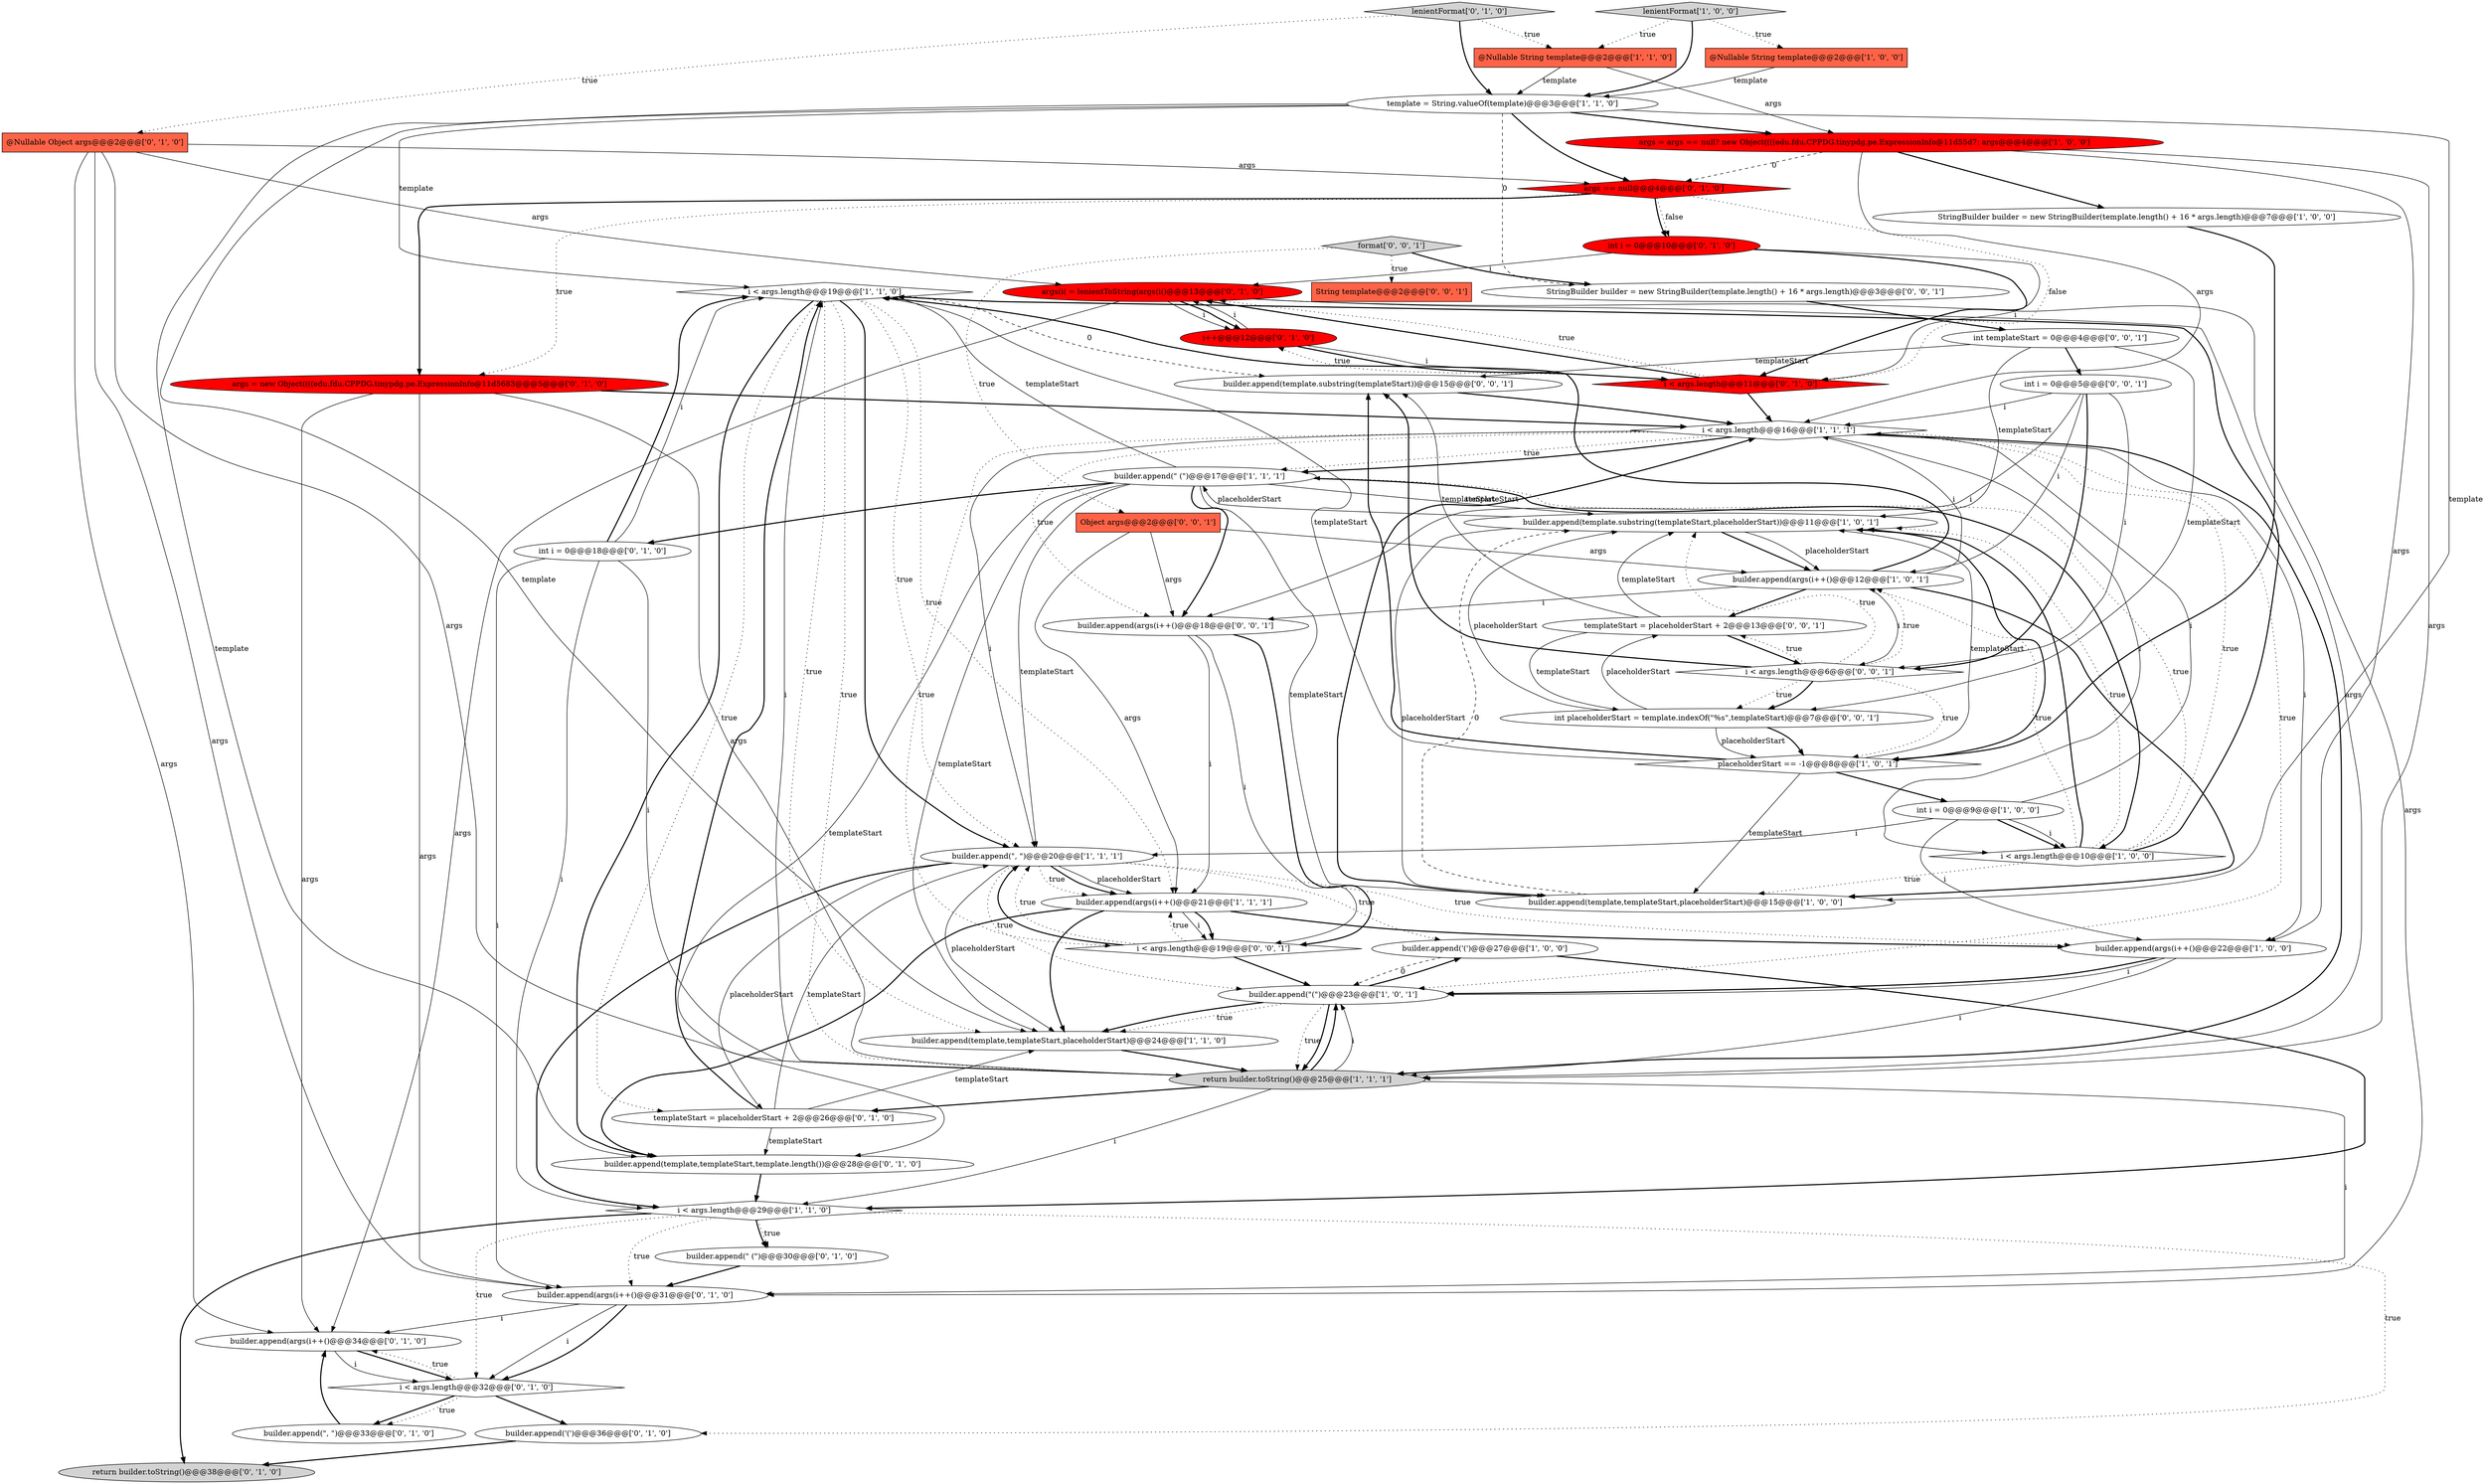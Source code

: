 digraph {
2 [style = filled, label = "i < args.length@@@19@@@['1', '1', '0']", fillcolor = white, shape = diamond image = "AAA0AAABBB1BBB"];
24 [style = filled, label = "int i = 0@@@18@@@['0', '1', '0']", fillcolor = white, shape = ellipse image = "AAA0AAABBB2BBB"];
33 [style = filled, label = "int i = 0@@@10@@@['0', '1', '0']", fillcolor = red, shape = ellipse image = "AAA1AAABBB2BBB"];
1 [style = filled, label = "builder.append(template,templateStart,placeholderStart)@@@15@@@['1', '0', '0']", fillcolor = white, shape = ellipse image = "AAA0AAABBB1BBB"];
27 [style = filled, label = "args = new Object((((edu.fdu.CPPDG.tinypdg.pe.ExpressionInfo@11d5683@@@5@@@['0', '1', '0']", fillcolor = red, shape = ellipse image = "AAA1AAABBB2BBB"];
23 [style = filled, label = "i++@@@12@@@['0', '1', '0']", fillcolor = red, shape = ellipse image = "AAA1AAABBB2BBB"];
13 [style = filled, label = "builder.append('(')@@@27@@@['1', '0', '0']", fillcolor = white, shape = ellipse image = "AAA0AAABBB1BBB"];
8 [style = filled, label = "builder.append(\", \")@@@20@@@['1', '1', '1']", fillcolor = white, shape = ellipse image = "AAA0AAABBB1BBB"];
46 [style = filled, label = "builder.append(args(i++()@@@18@@@['0', '0', '1']", fillcolor = white, shape = ellipse image = "AAA0AAABBB3BBB"];
30 [style = filled, label = "builder.append(\", \")@@@33@@@['0', '1', '0']", fillcolor = white, shape = ellipse image = "AAA0AAABBB2BBB"];
40 [style = filled, label = "builder.append(\" (\")@@@30@@@['0', '1', '0']", fillcolor = white, shape = ellipse image = "AAA0AAABBB2BBB"];
43 [style = filled, label = "i < args.length@@@6@@@['0', '0', '1']", fillcolor = white, shape = diamond image = "AAA0AAABBB3BBB"];
51 [style = filled, label = "i < args.length@@@19@@@['0', '0', '1']", fillcolor = white, shape = diamond image = "AAA0AAABBB3BBB"];
11 [style = filled, label = "@Nullable String template@@@2@@@['1', '0', '0']", fillcolor = tomato, shape = box image = "AAA0AAABBB1BBB"];
47 [style = filled, label = "String template@@@2@@@['0', '0', '1']", fillcolor = tomato, shape = box image = "AAA0AAABBB3BBB"];
6 [style = filled, label = "builder.append(\" (\")@@@17@@@['1', '1', '1']", fillcolor = white, shape = ellipse image = "AAA0AAABBB1BBB"];
7 [style = filled, label = "return builder.toString()@@@25@@@['1', '1', '1']", fillcolor = lightgray, shape = ellipse image = "AAA0AAABBB1BBB"];
18 [style = filled, label = "builder.append(template,templateStart,placeholderStart)@@@24@@@['1', '1', '0']", fillcolor = white, shape = ellipse image = "AAA0AAABBB1BBB"];
20 [style = filled, label = "builder.append(args(i++()@@@12@@@['1', '0', '1']", fillcolor = white, shape = ellipse image = "AAA0AAABBB1BBB"];
41 [style = filled, label = "format['0', '0', '1']", fillcolor = lightgray, shape = diamond image = "AAA0AAABBB3BBB"];
10 [style = filled, label = "args = args == null? new Object((((edu.fdu.CPPDG.tinypdg.pe.ExpressionInfo@11d55d7: args@@@4@@@['1', '0', '0']", fillcolor = red, shape = ellipse image = "AAA1AAABBB1BBB"];
21 [style = filled, label = "i < args.length@@@10@@@['1', '0', '0']", fillcolor = white, shape = diamond image = "AAA0AAABBB1BBB"];
34 [style = filled, label = "args(i( = lenientToString(args(i()@@@13@@@['0', '1', '0']", fillcolor = red, shape = ellipse image = "AAA1AAABBB2BBB"];
22 [style = filled, label = "builder.append(args(i++()@@@22@@@['1', '0', '0']", fillcolor = white, shape = ellipse image = "AAA0AAABBB1BBB"];
3 [style = filled, label = "lenientFormat['1', '0', '0']", fillcolor = lightgray, shape = diamond image = "AAA0AAABBB1BBB"];
50 [style = filled, label = "int i = 0@@@5@@@['0', '0', '1']", fillcolor = white, shape = ellipse image = "AAA0AAABBB3BBB"];
39 [style = filled, label = "i < args.length@@@11@@@['0', '1', '0']", fillcolor = red, shape = diamond image = "AAA1AAABBB2BBB"];
17 [style = filled, label = "i < args.length@@@29@@@['1', '1', '0']", fillcolor = white, shape = diamond image = "AAA0AAABBB1BBB"];
4 [style = filled, label = "int i = 0@@@9@@@['1', '0', '0']", fillcolor = white, shape = ellipse image = "AAA0AAABBB1BBB"];
9 [style = filled, label = "builder.append(args(i++()@@@21@@@['1', '1', '1']", fillcolor = white, shape = ellipse image = "AAA0AAABBB1BBB"];
35 [style = filled, label = "builder.append(args(i++()@@@31@@@['0', '1', '0']", fillcolor = white, shape = ellipse image = "AAA0AAABBB2BBB"];
52 [style = filled, label = "int templateStart = 0@@@4@@@['0', '0', '1']", fillcolor = white, shape = ellipse image = "AAA0AAABBB3BBB"];
5 [style = filled, label = "i < args.length@@@16@@@['1', '1', '1']", fillcolor = white, shape = diamond image = "AAA0AAABBB1BBB"];
32 [style = filled, label = "builder.append(args(i++()@@@34@@@['0', '1', '0']", fillcolor = white, shape = ellipse image = "AAA0AAABBB2BBB"];
37 [style = filled, label = "builder.append(template,templateStart,template.length())@@@28@@@['0', '1', '0']", fillcolor = white, shape = ellipse image = "AAA0AAABBB2BBB"];
44 [style = filled, label = "builder.append(template.substring(templateStart))@@@15@@@['0', '0', '1']", fillcolor = white, shape = ellipse image = "AAA0AAABBB3BBB"];
42 [style = filled, label = "Object args@@@2@@@['0', '0', '1']", fillcolor = tomato, shape = box image = "AAA0AAABBB3BBB"];
12 [style = filled, label = "StringBuilder builder = new StringBuilder(template.length() + 16 * args.length)@@@7@@@['1', '0', '0']", fillcolor = white, shape = ellipse image = "AAA0AAABBB1BBB"];
16 [style = filled, label = "builder.append(template.substring(templateStart,placeholderStart))@@@11@@@['1', '0', '1']", fillcolor = white, shape = ellipse image = "AAA0AAABBB1BBB"];
49 [style = filled, label = "int placeholderStart = template.indexOf(\"%s\",templateStart)@@@7@@@['0', '0', '1']", fillcolor = white, shape = ellipse image = "AAA0AAABBB3BBB"];
26 [style = filled, label = "builder.append('(')@@@36@@@['0', '1', '0']", fillcolor = white, shape = ellipse image = "AAA0AAABBB2BBB"];
19 [style = filled, label = "template = String.valueOf(template)@@@3@@@['1', '1', '0']", fillcolor = white, shape = ellipse image = "AAA0AAABBB1BBB"];
45 [style = filled, label = "StringBuilder builder = new StringBuilder(template.length() + 16 * args.length)@@@3@@@['0', '0', '1']", fillcolor = white, shape = ellipse image = "AAA0AAABBB3BBB"];
48 [style = filled, label = "templateStart = placeholderStart + 2@@@13@@@['0', '0', '1']", fillcolor = white, shape = ellipse image = "AAA0AAABBB3BBB"];
36 [style = filled, label = "i < args.length@@@32@@@['0', '1', '0']", fillcolor = white, shape = diamond image = "AAA0AAABBB2BBB"];
31 [style = filled, label = "args == null@@@4@@@['0', '1', '0']", fillcolor = red, shape = diamond image = "AAA1AAABBB2BBB"];
15 [style = filled, label = "builder.append(\"(\")@@@23@@@['1', '0', '1']", fillcolor = white, shape = ellipse image = "AAA0AAABBB1BBB"];
25 [style = filled, label = "@Nullable Object args@@@2@@@['0', '1', '0']", fillcolor = tomato, shape = box image = "AAA0AAABBB2BBB"];
38 [style = filled, label = "lenientFormat['0', '1', '0']", fillcolor = lightgray, shape = diamond image = "AAA0AAABBB2BBB"];
14 [style = filled, label = "@Nullable String template@@@2@@@['1', '1', '0']", fillcolor = tomato, shape = box image = "AAA0AAABBB1BBB"];
29 [style = filled, label = "templateStart = placeholderStart + 2@@@26@@@['0', '1', '0']", fillcolor = white, shape = ellipse image = "AAA0AAABBB2BBB"];
28 [style = filled, label = "return builder.toString()@@@38@@@['0', '1', '0']", fillcolor = lightgray, shape = ellipse image = "AAA0AAABBB2BBB"];
0 [style = filled, label = "placeholderStart == -1@@@8@@@['1', '0', '1']", fillcolor = white, shape = diamond image = "AAA0AAABBB1BBB"];
34->23 [style = solid, label="i"];
6->8 [style = solid, label="templateStart"];
1->5 [style = bold, label=""];
33->39 [style = solid, label="i"];
22->15 [style = bold, label=""];
29->18 [style = solid, label="templateStart"];
8->18 [style = solid, label="placeholderStart"];
32->36 [style = solid, label="i"];
38->14 [style = dotted, label="true"];
33->34 [style = solid, label="i"];
10->7 [style = solid, label="args"];
25->35 [style = solid, label="args"];
8->29 [style = solid, label="placeholderStart"];
20->46 [style = solid, label="i"];
48->44 [style = solid, label="templateStart"];
17->35 [style = dotted, label="true"];
42->20 [style = solid, label="args"];
7->15 [style = solid, label="i"];
49->0 [style = bold, label=""];
15->7 [style = dotted, label="true"];
2->18 [style = dotted, label="true"];
35->36 [style = solid, label="i"];
13->15 [style = dashed, label="0"];
9->37 [style = bold, label=""];
8->9 [style = solid, label="placeholderStart"];
21->2 [style = bold, label=""];
46->51 [style = bold, label=""];
7->17 [style = solid, label="i"];
13->17 [style = bold, label=""];
29->2 [style = bold, label=""];
3->19 [style = bold, label=""];
48->43 [style = bold, label=""];
25->34 [style = solid, label="args"];
6->18 [style = solid, label="templateStart"];
10->12 [style = bold, label=""];
20->48 [style = bold, label=""];
31->27 [style = dotted, label="true"];
11->19 [style = solid, label="template"];
35->32 [style = solid, label="i"];
8->22 [style = dotted, label="true"];
52->16 [style = solid, label="templateStart"];
21->16 [style = bold, label=""];
22->15 [style = solid, label="i"];
10->5 [style = solid, label="args"];
41->45 [style = bold, label=""];
50->43 [style = solid, label="i"];
41->42 [style = dotted, label="true"];
26->28 [style = bold, label=""];
27->5 [style = bold, label=""];
6->46 [style = bold, label=""];
6->2 [style = solid, label="templateStart"];
43->44 [style = bold, label=""];
2->8 [style = dotted, label="true"];
23->34 [style = solid, label="i"];
7->29 [style = bold, label=""];
21->5 [style = dotted, label="true"];
17->26 [style = dotted, label="true"];
15->13 [style = bold, label=""];
14->19 [style = solid, label="template"];
50->43 [style = bold, label=""];
9->51 [style = bold, label=""];
21->20 [style = dotted, label="true"];
2->29 [style = dotted, label="true"];
19->1 [style = solid, label="template"];
39->34 [style = bold, label=""];
9->51 [style = solid, label="i"];
48->49 [style = solid, label="templateStart"];
15->18 [style = dotted, label="true"];
4->21 [style = bold, label=""];
5->6 [style = dotted, label="true"];
10->31 [style = dashed, label="0"];
16->6 [style = solid, label="placeholderStart"];
29->37 [style = solid, label="templateStart"];
19->45 [style = dashed, label="0"];
10->22 [style = solid, label="args"];
4->8 [style = solid, label="i"];
25->7 [style = solid, label="args"];
19->37 [style = solid, label="template"];
8->17 [style = bold, label=""];
25->32 [style = solid, label="args"];
36->30 [style = bold, label=""];
0->16 [style = solid, label="templateStart"];
5->6 [style = bold, label=""];
31->27 [style = bold, label=""];
6->1 [style = solid, label="templateStart"];
43->0 [style = dotted, label="true"];
31->33 [style = bold, label=""];
34->32 [style = solid, label="args"];
4->21 [style = solid, label="i"];
25->31 [style = solid, label="args"];
49->48 [style = solid, label="placeholderStart"];
32->36 [style = bold, label=""];
5->7 [style = bold, label=""];
43->49 [style = dotted, label="true"];
0->44 [style = bold, label=""];
21->16 [style = dotted, label="true"];
18->7 [style = bold, label=""];
16->20 [style = bold, label=""];
45->52 [style = bold, label=""];
52->44 [style = solid, label="templateStart"];
39->34 [style = dotted, label="true"];
24->17 [style = solid, label="i"];
21->6 [style = dotted, label="true"];
5->8 [style = solid, label="i"];
9->22 [style = bold, label=""];
0->16 [style = bold, label=""];
40->35 [style = bold, label=""];
19->2 [style = solid, label="template"];
16->20 [style = solid, label="placeholderStart"];
7->2 [style = solid, label="i"];
39->5 [style = bold, label=""];
6->21 [style = bold, label=""];
50->20 [style = solid, label="i"];
17->40 [style = bold, label=""];
8->15 [style = dotted, label="true"];
43->16 [style = dotted, label="true"];
19->10 [style = bold, label=""];
6->24 [style = bold, label=""];
30->32 [style = bold, label=""];
36->32 [style = dotted, label="true"];
38->25 [style = dotted, label="true"];
51->9 [style = dotted, label="true"];
20->43 [style = solid, label="i"];
20->1 [style = bold, label=""];
4->5 [style = solid, label="i"];
19->18 [style = solid, label="template"];
5->15 [style = dotted, label="true"];
27->7 [style = solid, label="args"];
38->19 [style = bold, label=""];
3->14 [style = dotted, label="true"];
39->23 [style = dotted, label="true"];
27->32 [style = solid, label="args"];
9->18 [style = bold, label=""];
2->9 [style = dotted, label="true"];
43->48 [style = dotted, label="true"];
5->46 [style = dotted, label="true"];
41->47 [style = dotted, label="true"];
23->39 [style = bold, label=""];
7->15 [style = bold, label=""];
52->50 [style = bold, label=""];
34->23 [style = bold, label=""];
49->0 [style = solid, label="placeholderStart"];
8->13 [style = dotted, label="true"];
2->44 [style = dashed, label="0"];
8->9 [style = dotted, label="true"];
17->36 [style = dotted, label="true"];
42->9 [style = solid, label="args"];
42->46 [style = solid, label="args"];
51->8 [style = bold, label=""];
23->39 [style = solid, label="i"];
44->5 [style = bold, label=""];
50->46 [style = solid, label="i"];
36->30 [style = dotted, label="true"];
34->35 [style = solid, label="args"];
50->5 [style = solid, label="i"];
4->22 [style = solid, label="i"];
5->51 [style = dotted, label="true"];
3->11 [style = dotted, label="true"];
20->5 [style = solid, label="i"];
6->37 [style = solid, label="templateStart"];
15->7 [style = bold, label=""];
24->2 [style = bold, label=""];
21->1 [style = dotted, label="true"];
16->1 [style = solid, label="placeholderStart"];
19->31 [style = bold, label=""];
24->7 [style = solid, label="i"];
24->2 [style = solid, label="i"];
37->17 [style = bold, label=""];
49->16 [style = solid, label="placeholderStart"];
0->2 [style = solid, label="templateStart"];
5->21 [style = solid, label="i"];
34->7 [style = solid, label="args"];
36->26 [style = bold, label=""];
14->10 [style = solid, label="args"];
31->39 [style = dotted, label="false"];
17->40 [style = dotted, label="true"];
12->0 [style = bold, label=""];
15->18 [style = bold, label=""];
20->2 [style = bold, label=""];
52->49 [style = solid, label="templateStart"];
17->28 [style = bold, label=""];
46->9 [style = solid, label="i"];
5->22 [style = solid, label="i"];
7->35 [style = solid, label="i"];
33->39 [style = bold, label=""];
31->33 [style = dotted, label="false"];
0->4 [style = bold, label=""];
1->16 [style = dashed, label="0"];
2->7 [style = dotted, label="true"];
48->16 [style = solid, label="templateStart"];
43->20 [style = dotted, label="true"];
8->9 [style = bold, label=""];
24->35 [style = solid, label="i"];
51->8 [style = dotted, label="true"];
43->49 [style = bold, label=""];
51->15 [style = bold, label=""];
46->51 [style = solid, label="i"];
35->36 [style = bold, label=""];
22->7 [style = solid, label="i"];
2->37 [style = bold, label=""];
27->35 [style = solid, label="args"];
6->16 [style = solid, label="templateStart"];
0->1 [style = solid, label="templateStart"];
2->8 [style = bold, label=""];
29->8 [style = solid, label="templateStart"];
}
